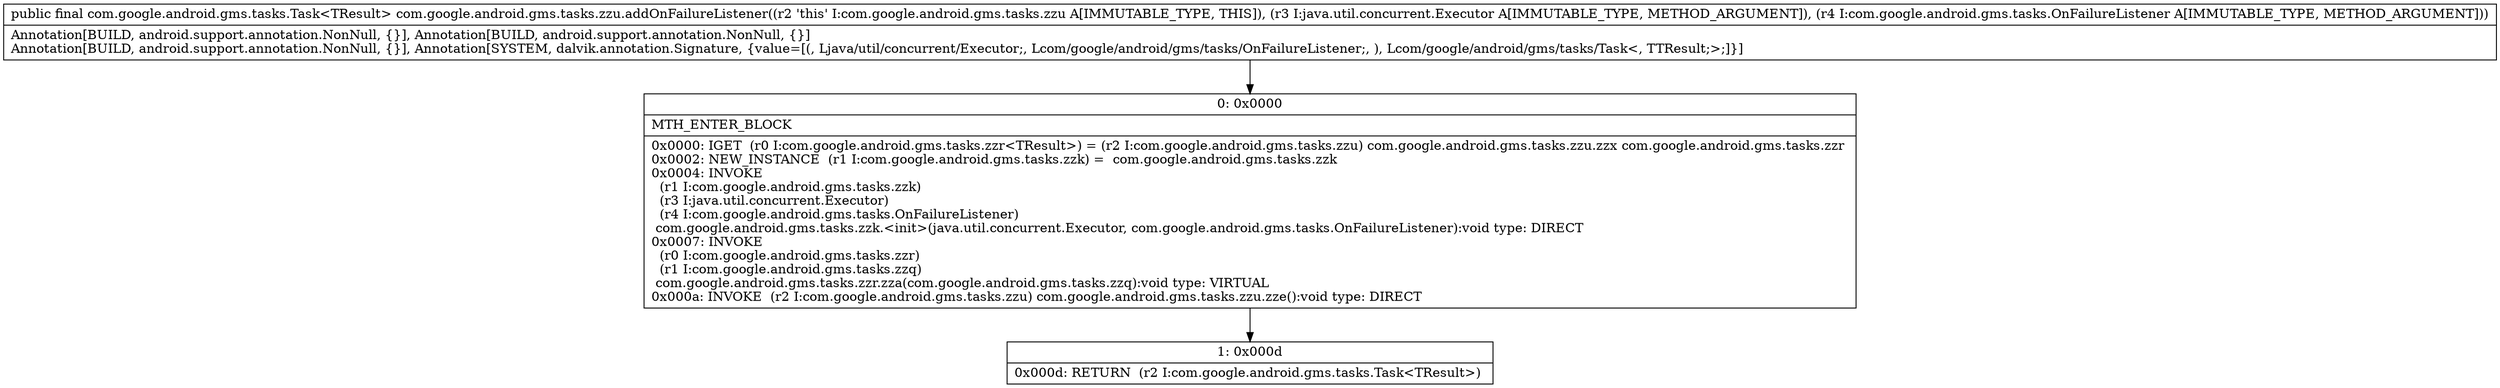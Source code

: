 digraph "CFG forcom.google.android.gms.tasks.zzu.addOnFailureListener(Ljava\/util\/concurrent\/Executor;Lcom\/google\/android\/gms\/tasks\/OnFailureListener;)Lcom\/google\/android\/gms\/tasks\/Task;" {
Node_0 [shape=record,label="{0\:\ 0x0000|MTH_ENTER_BLOCK\l|0x0000: IGET  (r0 I:com.google.android.gms.tasks.zzr\<TResult\>) = (r2 I:com.google.android.gms.tasks.zzu) com.google.android.gms.tasks.zzu.zzx com.google.android.gms.tasks.zzr \l0x0002: NEW_INSTANCE  (r1 I:com.google.android.gms.tasks.zzk) =  com.google.android.gms.tasks.zzk \l0x0004: INVOKE  \l  (r1 I:com.google.android.gms.tasks.zzk)\l  (r3 I:java.util.concurrent.Executor)\l  (r4 I:com.google.android.gms.tasks.OnFailureListener)\l com.google.android.gms.tasks.zzk.\<init\>(java.util.concurrent.Executor, com.google.android.gms.tasks.OnFailureListener):void type: DIRECT \l0x0007: INVOKE  \l  (r0 I:com.google.android.gms.tasks.zzr)\l  (r1 I:com.google.android.gms.tasks.zzq)\l com.google.android.gms.tasks.zzr.zza(com.google.android.gms.tasks.zzq):void type: VIRTUAL \l0x000a: INVOKE  (r2 I:com.google.android.gms.tasks.zzu) com.google.android.gms.tasks.zzu.zze():void type: DIRECT \l}"];
Node_1 [shape=record,label="{1\:\ 0x000d|0x000d: RETURN  (r2 I:com.google.android.gms.tasks.Task\<TResult\>) \l}"];
MethodNode[shape=record,label="{public final com.google.android.gms.tasks.Task\<TResult\> com.google.android.gms.tasks.zzu.addOnFailureListener((r2 'this' I:com.google.android.gms.tasks.zzu A[IMMUTABLE_TYPE, THIS]), (r3 I:java.util.concurrent.Executor A[IMMUTABLE_TYPE, METHOD_ARGUMENT]), (r4 I:com.google.android.gms.tasks.OnFailureListener A[IMMUTABLE_TYPE, METHOD_ARGUMENT]))  | Annotation[BUILD, android.support.annotation.NonNull, \{\}], Annotation[BUILD, android.support.annotation.NonNull, \{\}]\lAnnotation[BUILD, android.support.annotation.NonNull, \{\}], Annotation[SYSTEM, dalvik.annotation.Signature, \{value=[(, Ljava\/util\/concurrent\/Executor;, Lcom\/google\/android\/gms\/tasks\/OnFailureListener;, ), Lcom\/google\/android\/gms\/tasks\/Task\<, TTResult;\>;]\}]\l}"];
MethodNode -> Node_0;
Node_0 -> Node_1;
}

